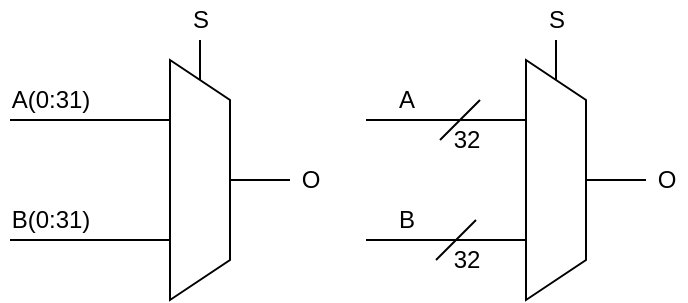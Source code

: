 <mxfile version="14.5.1" type="device"><diagram id="JPdxsNACTpjX7yB-NpKj" name="Page-1"><mxGraphModel dx="302" dy="268" grid="1" gridSize="10" guides="1" tooltips="1" connect="1" arrows="1" fold="1" page="1" pageScale="1" pageWidth="850" pageHeight="1100" math="0" shadow="0"><root><mxCell id="0"/><mxCell id="1" parent="0"/><mxCell id="wsRqtxMV5Od4qbqbanWd-9" style="edgeStyle=orthogonalEdgeStyle;rounded=0;orthogonalLoop=1;jettySize=auto;html=1;exitX=0;exitY=0.5;exitDx=0;exitDy=0;endArrow=none;endFill=0;" edge="1" parent="1" source="wsRqtxMV5Od4qbqbanWd-8"><mxGeometry relative="1" as="geometry"><mxPoint x="110" y="30" as="targetPoint"/></mxGeometry></mxCell><mxCell id="wsRqtxMV5Od4qbqbanWd-11" style="edgeStyle=orthogonalEdgeStyle;rounded=0;orthogonalLoop=1;jettySize=auto;html=1;exitX=0.5;exitY=0;exitDx=0;exitDy=0;endArrow=none;endFill=0;" edge="1" parent="1" source="wsRqtxMV5Od4qbqbanWd-8"><mxGeometry relative="1" as="geometry"><mxPoint x="155" y="100" as="targetPoint"/></mxGeometry></mxCell><mxCell id="wsRqtxMV5Od4qbqbanWd-14" style="edgeStyle=orthogonalEdgeStyle;rounded=0;orthogonalLoop=1;jettySize=auto;html=1;exitX=0.75;exitY=1;exitDx=0;exitDy=0;endArrow=none;endFill=0;" edge="1" parent="1" source="wsRqtxMV5Od4qbqbanWd-8"><mxGeometry relative="1" as="geometry"><mxPoint x="15" y="130" as="targetPoint"/></mxGeometry></mxCell><mxCell id="wsRqtxMV5Od4qbqbanWd-15" style="edgeStyle=orthogonalEdgeStyle;rounded=0;orthogonalLoop=1;jettySize=auto;html=1;exitX=0.25;exitY=1;exitDx=0;exitDy=0;endArrow=none;endFill=0;" edge="1" parent="1" source="wsRqtxMV5Od4qbqbanWd-8"><mxGeometry relative="1" as="geometry"><mxPoint x="15" y="70" as="targetPoint"/></mxGeometry></mxCell><mxCell id="wsRqtxMV5Od4qbqbanWd-8" value="" style="shape=trapezoid;perimeter=trapezoidPerimeter;whiteSpace=wrap;html=1;fixedSize=1;rotation=90;" vertex="1" parent="1"><mxGeometry x="50" y="85" width="120" height="30" as="geometry"/></mxCell><mxCell id="wsRqtxMV5Od4qbqbanWd-10" value="S" style="text;html=1;align=center;verticalAlign=middle;resizable=0;points=[];autosize=1;" vertex="1" parent="1"><mxGeometry x="100" y="10" width="20" height="20" as="geometry"/></mxCell><mxCell id="wsRqtxMV5Od4qbqbanWd-12" value="O" style="text;html=1;align=center;verticalAlign=middle;resizable=0;points=[];autosize=1;" vertex="1" parent="1"><mxGeometry x="155" y="90" width="20" height="20" as="geometry"/></mxCell><mxCell id="wsRqtxMV5Od4qbqbanWd-17" value="A(0:31)" style="text;html=1;align=center;verticalAlign=middle;resizable=0;points=[];autosize=1;" vertex="1" parent="1"><mxGeometry x="10" y="50" width="50" height="20" as="geometry"/></mxCell><mxCell id="wsRqtxMV5Od4qbqbanWd-18" value="B(0:31)" style="text;html=1;align=center;verticalAlign=middle;resizable=0;points=[];autosize=1;" vertex="1" parent="1"><mxGeometry x="10" y="110" width="50" height="20" as="geometry"/></mxCell><mxCell id="wsRqtxMV5Od4qbqbanWd-19" style="edgeStyle=orthogonalEdgeStyle;rounded=0;orthogonalLoop=1;jettySize=auto;html=1;exitX=0;exitY=0.5;exitDx=0;exitDy=0;endArrow=none;endFill=0;" edge="1" parent="1" source="wsRqtxMV5Od4qbqbanWd-23"><mxGeometry relative="1" as="geometry"><mxPoint x="288" y="30" as="targetPoint"/></mxGeometry></mxCell><mxCell id="wsRqtxMV5Od4qbqbanWd-20" style="edgeStyle=orthogonalEdgeStyle;rounded=0;orthogonalLoop=1;jettySize=auto;html=1;exitX=0.5;exitY=0;exitDx=0;exitDy=0;endArrow=none;endFill=0;" edge="1" parent="1" source="wsRqtxMV5Od4qbqbanWd-23"><mxGeometry relative="1" as="geometry"><mxPoint x="333" y="100" as="targetPoint"/></mxGeometry></mxCell><mxCell id="wsRqtxMV5Od4qbqbanWd-21" style="edgeStyle=orthogonalEdgeStyle;rounded=0;orthogonalLoop=1;jettySize=auto;html=1;exitX=0.75;exitY=1;exitDx=0;exitDy=0;endArrow=none;endFill=0;" edge="1" parent="1" source="wsRqtxMV5Od4qbqbanWd-23"><mxGeometry relative="1" as="geometry"><mxPoint x="193" y="130" as="targetPoint"/></mxGeometry></mxCell><mxCell id="wsRqtxMV5Od4qbqbanWd-22" style="edgeStyle=orthogonalEdgeStyle;rounded=0;orthogonalLoop=1;jettySize=auto;html=1;exitX=0.25;exitY=1;exitDx=0;exitDy=0;endArrow=none;endFill=0;" edge="1" parent="1" source="wsRqtxMV5Od4qbqbanWd-23"><mxGeometry relative="1" as="geometry"><mxPoint x="193" y="70" as="targetPoint"/></mxGeometry></mxCell><mxCell id="wsRqtxMV5Od4qbqbanWd-23" value="" style="shape=trapezoid;perimeter=trapezoidPerimeter;whiteSpace=wrap;html=1;fixedSize=1;rotation=90;" vertex="1" parent="1"><mxGeometry x="228" y="85" width="120" height="30" as="geometry"/></mxCell><mxCell id="wsRqtxMV5Od4qbqbanWd-24" value="S" style="text;html=1;align=center;verticalAlign=middle;resizable=0;points=[];autosize=1;" vertex="1" parent="1"><mxGeometry x="278" y="10" width="20" height="20" as="geometry"/></mxCell><mxCell id="wsRqtxMV5Od4qbqbanWd-25" value="O" style="text;html=1;align=center;verticalAlign=middle;resizable=0;points=[];autosize=1;" vertex="1" parent="1"><mxGeometry x="333" y="90" width="20" height="20" as="geometry"/></mxCell><mxCell id="wsRqtxMV5Od4qbqbanWd-26" value="A" style="text;html=1;align=center;verticalAlign=middle;resizable=0;points=[];autosize=1;" vertex="1" parent="1"><mxGeometry x="203" y="50" width="20" height="20" as="geometry"/></mxCell><mxCell id="wsRqtxMV5Od4qbqbanWd-27" value="B" style="text;html=1;align=center;verticalAlign=middle;resizable=0;points=[];autosize=1;" vertex="1" parent="1"><mxGeometry x="203" y="110" width="20" height="20" as="geometry"/></mxCell><mxCell id="wsRqtxMV5Od4qbqbanWd-28" value="" style="endArrow=none;html=1;" edge="1" parent="1"><mxGeometry width="50" height="50" relative="1" as="geometry"><mxPoint x="230" y="80" as="sourcePoint"/><mxPoint x="250" y="60" as="targetPoint"/><Array as="points"><mxPoint x="240" y="70"/></Array></mxGeometry></mxCell><mxCell id="wsRqtxMV5Od4qbqbanWd-29" value="" style="endArrow=none;html=1;" edge="1" parent="1"><mxGeometry width="50" height="50" relative="1" as="geometry"><mxPoint x="228" y="140" as="sourcePoint"/><mxPoint x="248" y="120" as="targetPoint"/><Array as="points"><mxPoint x="238" y="130"/></Array></mxGeometry></mxCell><mxCell id="wsRqtxMV5Od4qbqbanWd-30" value="32" style="text;html=1;align=center;verticalAlign=middle;resizable=0;points=[];autosize=1;" vertex="1" parent="1"><mxGeometry x="228" y="70" width="30" height="20" as="geometry"/></mxCell><mxCell id="wsRqtxMV5Od4qbqbanWd-31" value="32" style="text;html=1;align=center;verticalAlign=middle;resizable=0;points=[];autosize=1;" vertex="1" parent="1"><mxGeometry x="228" y="130" width="30" height="20" as="geometry"/></mxCell></root></mxGraphModel></diagram></mxfile>